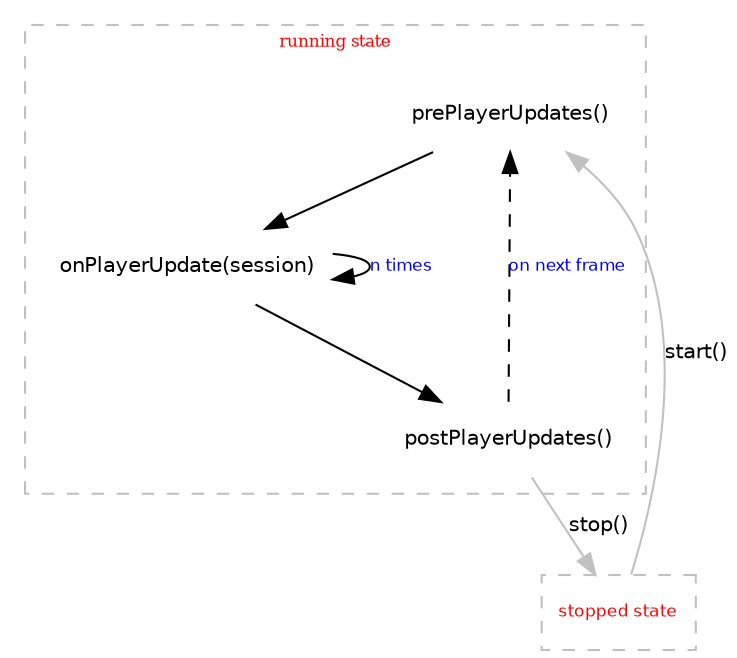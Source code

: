# dot a.dot -Tjpg > a.jpg

digraph G {
    node            [fontname="Bitstream Vera Sans", fontsize=10, shape=plaintext]
    edge            [fontname="Bitstream Vera Sans", fontsize=10]
    
    whileStopped    [label="stopped state", fontsize=8, shape=box, style=dashed, color=grey, fontcolor=red]

    subgraph cluster_onEveryFrame {
        label="running state"
        fontsize=8
        shape=box
        style=dashed
        color=grey
        fontcolor=red

        prePlayerUpdates    ->  onPlayerUpdate  ->  postPlayerUpdates
        onPlayerUpdate      ->  onPlayerUpdate      [label="n times",       fontcolor=blue, fontsize=8]
        postPlayerUpdates   ->  prePlayerUpdates    [label="on next frame", fontcolor=blue, fontsize=8, style=dashed]

        prePlayerUpdates            [label="prePlayerUpdates()"]
        onPlayerUpdate              [label="onPlayerUpdate(session)", style=dashed, color=grey]
        postPlayerUpdates           [label="postPlayerUpdates()"]
    }

    whileStopped -> prePlayerUpdates    [label="start()", color=grey]
    postPlayerUpdates -> whileStopped   [label="stop()",  color=grey]
}
